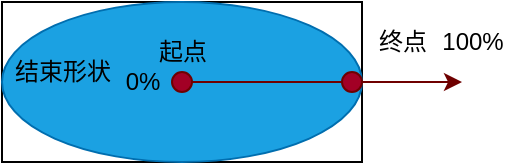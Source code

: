 <mxfile>
    <diagram id="2K7QY5h4oetwQraWFhy8" name="第 1 页">
        <mxGraphModel dx="990" dy="614" grid="1" gridSize="10" guides="1" tooltips="1" connect="1" arrows="1" fold="1" page="1" pageScale="1" pageWidth="827" pageHeight="1169" math="0" shadow="0">
            <root>
                <mxCell id="0"/>
                <mxCell id="1" parent="0"/>
                <mxCell id="2" value="" style="rounded=0;whiteSpace=wrap;html=1;" vertex="1" parent="1">
                    <mxGeometry x="250" y="270" width="180" height="80" as="geometry"/>
                </mxCell>
                <mxCell id="3" value="" style="ellipse;whiteSpace=wrap;html=1;fillColor=#1ba1e2;fontColor=#ffffff;strokeColor=#006EAF;" vertex="1" parent="1">
                    <mxGeometry x="250" y="270" width="180" height="80" as="geometry"/>
                </mxCell>
                <mxCell id="11" value="" style="endArrow=classic;html=1;fillColor=#a20025;strokeColor=#6F0000;startArrow=none;" edge="1" parent="1" source="14">
                    <mxGeometry width="50" height="50" relative="1" as="geometry">
                        <mxPoint x="340" y="310" as="sourcePoint"/>
                        <mxPoint x="480" y="310" as="targetPoint"/>
                    </mxGeometry>
                </mxCell>
                <mxCell id="14" value="" style="ellipse;whiteSpace=wrap;html=1;aspect=fixed;fillColor=#a20025;fontColor=#ffffff;strokeColor=#6F0000;" vertex="1" parent="1">
                    <mxGeometry x="420" y="305" width="10" height="10" as="geometry"/>
                </mxCell>
                <mxCell id="15" value="" style="endArrow=none;html=1;fillColor=#a20025;strokeColor=#6F0000;startArrow=none;" edge="1" parent="1" source="13" target="14">
                    <mxGeometry width="50" height="50" relative="1" as="geometry">
                        <mxPoint x="340" y="310" as="sourcePoint"/>
                        <mxPoint x="480" y="310" as="targetPoint"/>
                    </mxGeometry>
                </mxCell>
                <mxCell id="13" value="" style="ellipse;whiteSpace=wrap;html=1;aspect=fixed;fillColor=#a20025;fontColor=#ffffff;strokeColor=#6F0000;" vertex="1" parent="1">
                    <mxGeometry x="335" y="305" width="10" height="10" as="geometry"/>
                </mxCell>
                <mxCell id="16" value="" style="endArrow=none;html=1;fillColor=#a20025;strokeColor=#6F0000;" edge="1" parent="1" target="13">
                    <mxGeometry width="50" height="50" relative="1" as="geometry">
                        <mxPoint x="340" y="310" as="sourcePoint"/>
                        <mxPoint x="420" y="310" as="targetPoint"/>
                    </mxGeometry>
                </mxCell>
                <mxCell id="17" value="起点" style="text;html=1;align=center;verticalAlign=middle;resizable=0;points=[];autosize=1;strokeColor=none;fillColor=none;" vertex="1" parent="1">
                    <mxGeometry x="320" y="285" width="40" height="20" as="geometry"/>
                </mxCell>
                <mxCell id="18" value="终点" style="text;html=1;align=center;verticalAlign=middle;resizable=0;points=[];autosize=1;strokeColor=none;fillColor=none;" vertex="1" parent="1">
                    <mxGeometry x="430" y="280" width="40" height="20" as="geometry"/>
                </mxCell>
                <mxCell id="19" value="0%" style="text;html=1;align=center;verticalAlign=middle;resizable=0;points=[];autosize=1;strokeColor=none;fillColor=none;" vertex="1" parent="1">
                    <mxGeometry x="305" y="300" width="30" height="20" as="geometry"/>
                </mxCell>
                <mxCell id="20" value="100%" style="text;html=1;align=center;verticalAlign=middle;resizable=0;points=[];autosize=1;strokeColor=none;fillColor=none;" vertex="1" parent="1">
                    <mxGeometry x="460" y="280" width="50" height="20" as="geometry"/>
                </mxCell>
                <mxCell id="21" value="结束形状" style="text;html=1;align=center;verticalAlign=middle;resizable=0;points=[];autosize=1;strokeColor=none;fillColor=none;" vertex="1" parent="1">
                    <mxGeometry x="250" y="295" width="60" height="20" as="geometry"/>
                </mxCell>
            </root>
        </mxGraphModel>
    </diagram>
</mxfile>